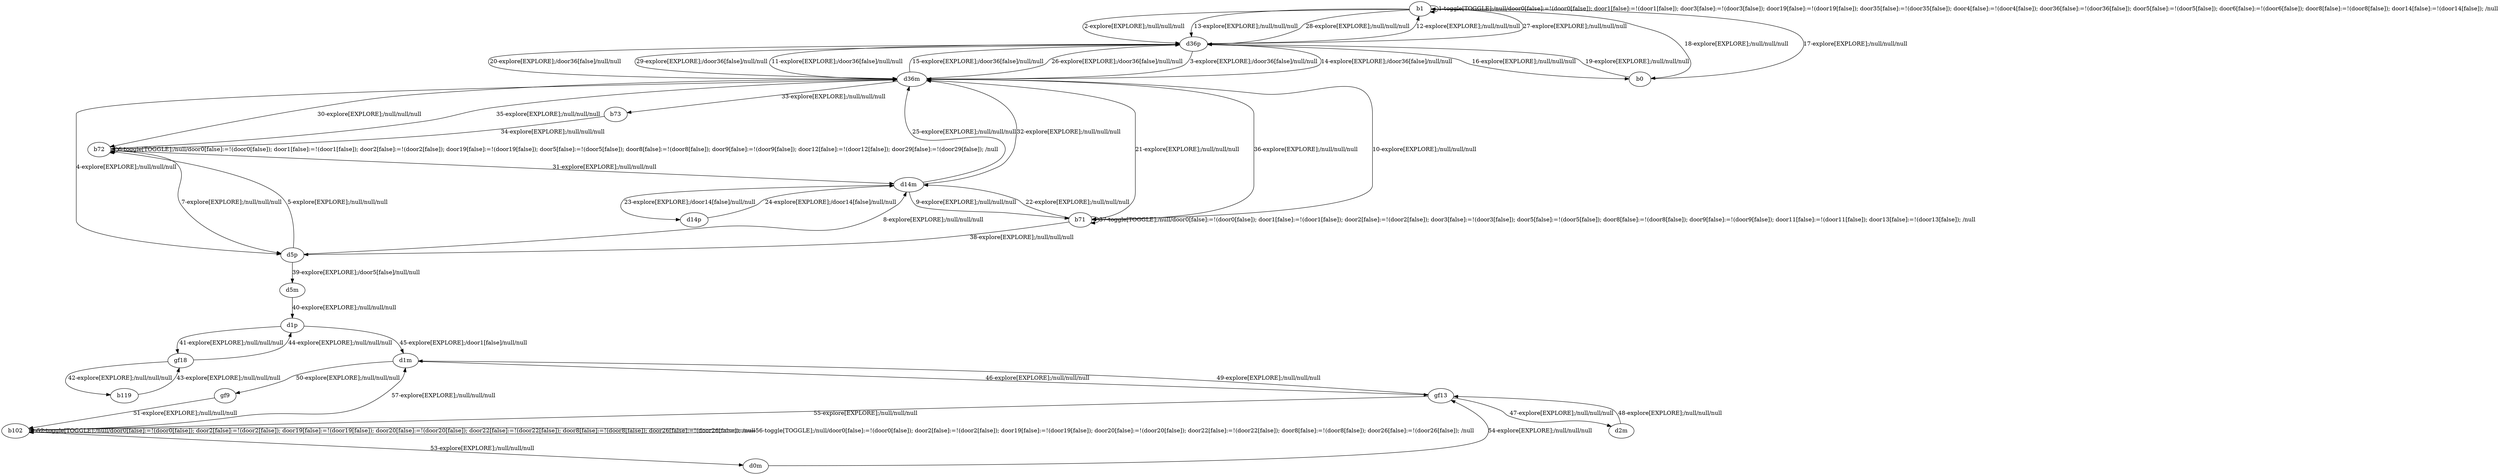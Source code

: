 # Total number of goals covered by this test: 1
# b102 --> d1m

digraph g {
"b1" -> "b1" [label = "1-toggle[TOGGLE];/null/door0[false]:=!(door0[false]); door1[false]:=!(door1[false]); door3[false]:=!(door3[false]); door19[false]:=!(door19[false]); door35[false]:=!(door35[false]); door4[false]:=!(door4[false]); door36[false]:=!(door36[false]); door5[false]:=!(door5[false]); door6[false]:=!(door6[false]); door8[false]:=!(door8[false]); door14[false]:=!(door14[false]); /null"];
"b1" -> "d36p" [label = "2-explore[EXPLORE];/null/null/null"];
"d36p" -> "d36m" [label = "3-explore[EXPLORE];/door36[false]/null/null"];
"d36m" -> "d5p" [label = "4-explore[EXPLORE];/null/null/null"];
"d5p" -> "b72" [label = "5-explore[EXPLORE];/null/null/null"];
"b72" -> "b72" [label = "6-toggle[TOGGLE];/null/door0[false]:=!(door0[false]); door1[false]:=!(door1[false]); door2[false]:=!(door2[false]); door19[false]:=!(door19[false]); door5[false]:=!(door5[false]); door8[false]:=!(door8[false]); door9[false]:=!(door9[false]); door12[false]:=!(door12[false]); door29[false]:=!(door29[false]); /null"];
"b72" -> "d5p" [label = "7-explore[EXPLORE];/null/null/null"];
"d5p" -> "d14m" [label = "8-explore[EXPLORE];/null/null/null"];
"d14m" -> "b71" [label = "9-explore[EXPLORE];/null/null/null"];
"b71" -> "d36m" [label = "10-explore[EXPLORE];/null/null/null"];
"d36m" -> "d36p" [label = "11-explore[EXPLORE];/door36[false]/null/null"];
"d36p" -> "b1" [label = "12-explore[EXPLORE];/null/null/null"];
"b1" -> "d36p" [label = "13-explore[EXPLORE];/null/null/null"];
"d36p" -> "d36m" [label = "14-explore[EXPLORE];/door36[false]/null/null"];
"d36m" -> "d36p" [label = "15-explore[EXPLORE];/door36[false]/null/null"];
"d36p" -> "b0" [label = "16-explore[EXPLORE];/null/null/null"];
"b0" -> "b1" [label = "17-explore[EXPLORE];/null/null/null"];
"b1" -> "b0" [label = "18-explore[EXPLORE];/null/null/null"];
"b0" -> "d36p" [label = "19-explore[EXPLORE];/null/null/null"];
"d36p" -> "d36m" [label = "20-explore[EXPLORE];/door36[false]/null/null"];
"d36m" -> "b71" [label = "21-explore[EXPLORE];/null/null/null"];
"b71" -> "d14m" [label = "22-explore[EXPLORE];/null/null/null"];
"d14m" -> "d14p" [label = "23-explore[EXPLORE];/door14[false]/null/null"];
"d14p" -> "d14m" [label = "24-explore[EXPLORE];/door14[false]/null/null"];
"d14m" -> "d36m" [label = "25-explore[EXPLORE];/null/null/null"];
"d36m" -> "d36p" [label = "26-explore[EXPLORE];/door36[false]/null/null"];
"d36p" -> "b1" [label = "27-explore[EXPLORE];/null/null/null"];
"b1" -> "d36p" [label = "28-explore[EXPLORE];/null/null/null"];
"d36p" -> "d36m" [label = "29-explore[EXPLORE];/door36[false]/null/null"];
"d36m" -> "b72" [label = "30-explore[EXPLORE];/null/null/null"];
"b72" -> "d14m" [label = "31-explore[EXPLORE];/null/null/null"];
"d14m" -> "d36m" [label = "32-explore[EXPLORE];/null/null/null"];
"d36m" -> "b73" [label = "33-explore[EXPLORE];/null/null/null"];
"b73" -> "b72" [label = "34-explore[EXPLORE];/null/null/null"];
"b72" -> "d36m" [label = "35-explore[EXPLORE];/null/null/null"];
"d36m" -> "b71" [label = "36-explore[EXPLORE];/null/null/null"];
"b71" -> "b71" [label = "37-toggle[TOGGLE];/null/door0[false]:=!(door0[false]); door1[false]:=!(door1[false]); door2[false]:=!(door2[false]); door3[false]:=!(door3[false]); door5[false]:=!(door5[false]); door8[false]:=!(door8[false]); door9[false]:=!(door9[false]); door11[false]:=!(door11[false]); door13[false]:=!(door13[false]); /null"];
"b71" -> "d5p" [label = "38-explore[EXPLORE];/null/null/null"];
"d5p" -> "d5m" [label = "39-explore[EXPLORE];/door5[false]/null/null"];
"d5m" -> "d1p" [label = "40-explore[EXPLORE];/null/null/null"];
"d1p" -> "gf18" [label = "41-explore[EXPLORE];/null/null/null"];
"gf18" -> "b119" [label = "42-explore[EXPLORE];/null/null/null"];
"b119" -> "gf18" [label = "43-explore[EXPLORE];/null/null/null"];
"gf18" -> "d1p" [label = "44-explore[EXPLORE];/null/null/null"];
"d1p" -> "d1m" [label = "45-explore[EXPLORE];/door1[false]/null/null"];
"d1m" -> "gf13" [label = "46-explore[EXPLORE];/null/null/null"];
"gf13" -> "d2m" [label = "47-explore[EXPLORE];/null/null/null"];
"d2m" -> "gf13" [label = "48-explore[EXPLORE];/null/null/null"];
"gf13" -> "d1m" [label = "49-explore[EXPLORE];/null/null/null"];
"d1m" -> "gf9" [label = "50-explore[EXPLORE];/null/null/null"];
"gf9" -> "b102" [label = "51-explore[EXPLORE];/null/null/null"];
"b102" -> "b102" [label = "52-toggle[TOGGLE];/null/door0[false]:=!(door0[false]); door2[false]:=!(door2[false]); door19[false]:=!(door19[false]); door20[false]:=!(door20[false]); door22[false]:=!(door22[false]); door8[false]:=!(door8[false]); door26[false]:=!(door26[false]); /null"];
"b102" -> "d0m" [label = "53-explore[EXPLORE];/null/null/null"];
"d0m" -> "gf13" [label = "54-explore[EXPLORE];/null/null/null"];
"gf13" -> "b102" [label = "55-explore[EXPLORE];/null/null/null"];
"b102" -> "b102" [label = "56-toggle[TOGGLE];/null/door0[false]:=!(door0[false]); door2[false]:=!(door2[false]); door19[false]:=!(door19[false]); door20[false]:=!(door20[false]); door22[false]:=!(door22[false]); door8[false]:=!(door8[false]); door26[false]:=!(door26[false]); /null"];
"b102" -> "d1m" [label = "57-explore[EXPLORE];/null/null/null"];
}